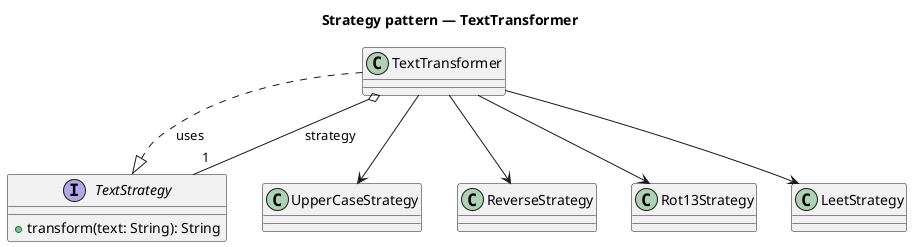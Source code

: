 '@startuml'
title Strategy pattern — TextTransformer

interface TextStrategy {
  +transform(text: String): String
}

class UpperCaseStrategy
class ReverseStrategy
class Rot13Strategy
class LeetStrategy
class TextTransformer

TextTransformer ..|> TextStrategy : uses
TextTransformer o-- "1" TextStrategy : strategy
TextTransformer --> UpperCaseStrategy
TextTransformer --> ReverseStrategy
TextTransformer --> Rot13Strategy
TextTransformer --> LeetStrategy

'@enduml'
